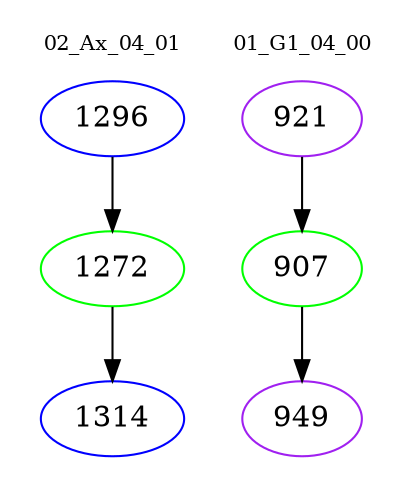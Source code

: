 digraph{
subgraph cluster_0 {
color = white
label = "02_Ax_04_01";
fontsize=10;
T0_1296 [label="1296", color="blue"]
T0_1296 -> T0_1272 [color="black"]
T0_1272 [label="1272", color="green"]
T0_1272 -> T0_1314 [color="black"]
T0_1314 [label="1314", color="blue"]
}
subgraph cluster_1 {
color = white
label = "01_G1_04_00";
fontsize=10;
T1_921 [label="921", color="purple"]
T1_921 -> T1_907 [color="black"]
T1_907 [label="907", color="green"]
T1_907 -> T1_949 [color="black"]
T1_949 [label="949", color="purple"]
}
}
